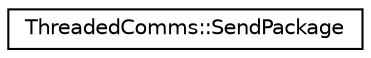 digraph "Graphical Class Hierarchy"
{
 // LATEX_PDF_SIZE
  edge [fontname="Helvetica",fontsize="10",labelfontname="Helvetica",labelfontsize="10"];
  node [fontname="Helvetica",fontsize="10",shape=record];
  rankdir="LR";
  Node0 [label="ThreadedComms::SendPackage",height=0.2,width=0.4,color="black", fillcolor="white", style="filled",URL="$structThreadedComms_1_1SendPackage.html",tooltip=" "];
}
